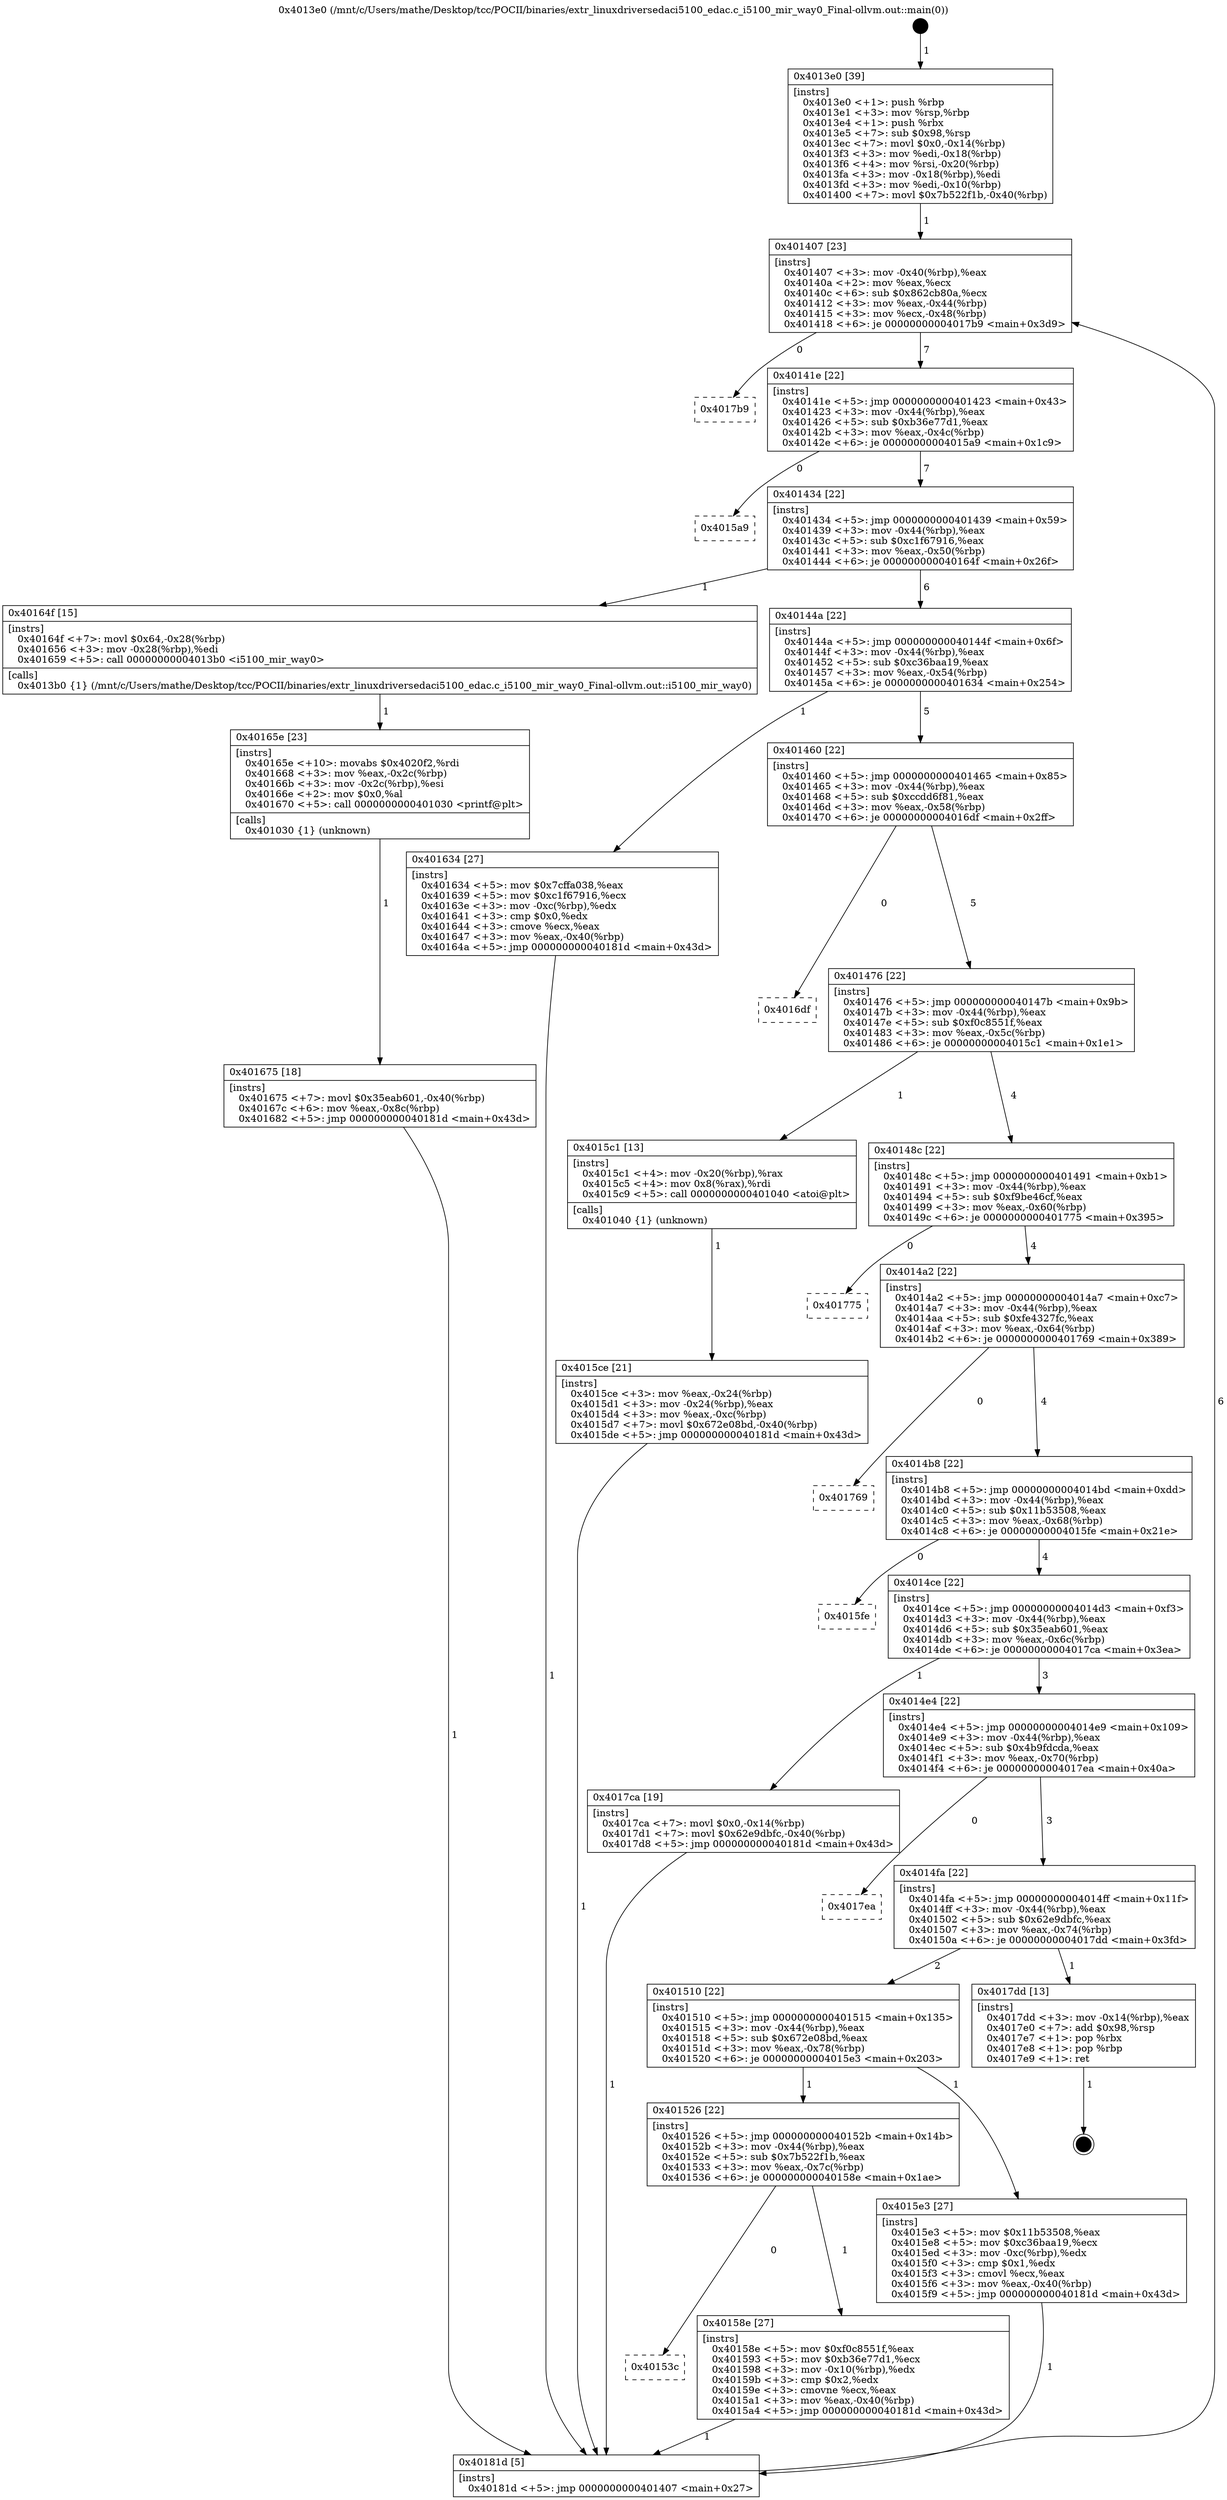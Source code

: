 digraph "0x4013e0" {
  label = "0x4013e0 (/mnt/c/Users/mathe/Desktop/tcc/POCII/binaries/extr_linuxdriversedaci5100_edac.c_i5100_mir_way0_Final-ollvm.out::main(0))"
  labelloc = "t"
  node[shape=record]

  Entry [label="",width=0.3,height=0.3,shape=circle,fillcolor=black,style=filled]
  "0x401407" [label="{
     0x401407 [23]\l
     | [instrs]\l
     &nbsp;&nbsp;0x401407 \<+3\>: mov -0x40(%rbp),%eax\l
     &nbsp;&nbsp;0x40140a \<+2\>: mov %eax,%ecx\l
     &nbsp;&nbsp;0x40140c \<+6\>: sub $0x862cb80a,%ecx\l
     &nbsp;&nbsp;0x401412 \<+3\>: mov %eax,-0x44(%rbp)\l
     &nbsp;&nbsp;0x401415 \<+3\>: mov %ecx,-0x48(%rbp)\l
     &nbsp;&nbsp;0x401418 \<+6\>: je 00000000004017b9 \<main+0x3d9\>\l
  }"]
  "0x4017b9" [label="{
     0x4017b9\l
  }", style=dashed]
  "0x40141e" [label="{
     0x40141e [22]\l
     | [instrs]\l
     &nbsp;&nbsp;0x40141e \<+5\>: jmp 0000000000401423 \<main+0x43\>\l
     &nbsp;&nbsp;0x401423 \<+3\>: mov -0x44(%rbp),%eax\l
     &nbsp;&nbsp;0x401426 \<+5\>: sub $0xb36e77d1,%eax\l
     &nbsp;&nbsp;0x40142b \<+3\>: mov %eax,-0x4c(%rbp)\l
     &nbsp;&nbsp;0x40142e \<+6\>: je 00000000004015a9 \<main+0x1c9\>\l
  }"]
  Exit [label="",width=0.3,height=0.3,shape=circle,fillcolor=black,style=filled,peripheries=2]
  "0x4015a9" [label="{
     0x4015a9\l
  }", style=dashed]
  "0x401434" [label="{
     0x401434 [22]\l
     | [instrs]\l
     &nbsp;&nbsp;0x401434 \<+5\>: jmp 0000000000401439 \<main+0x59\>\l
     &nbsp;&nbsp;0x401439 \<+3\>: mov -0x44(%rbp),%eax\l
     &nbsp;&nbsp;0x40143c \<+5\>: sub $0xc1f67916,%eax\l
     &nbsp;&nbsp;0x401441 \<+3\>: mov %eax,-0x50(%rbp)\l
     &nbsp;&nbsp;0x401444 \<+6\>: je 000000000040164f \<main+0x26f\>\l
  }"]
  "0x401675" [label="{
     0x401675 [18]\l
     | [instrs]\l
     &nbsp;&nbsp;0x401675 \<+7\>: movl $0x35eab601,-0x40(%rbp)\l
     &nbsp;&nbsp;0x40167c \<+6\>: mov %eax,-0x8c(%rbp)\l
     &nbsp;&nbsp;0x401682 \<+5\>: jmp 000000000040181d \<main+0x43d\>\l
  }"]
  "0x40164f" [label="{
     0x40164f [15]\l
     | [instrs]\l
     &nbsp;&nbsp;0x40164f \<+7\>: movl $0x64,-0x28(%rbp)\l
     &nbsp;&nbsp;0x401656 \<+3\>: mov -0x28(%rbp),%edi\l
     &nbsp;&nbsp;0x401659 \<+5\>: call 00000000004013b0 \<i5100_mir_way0\>\l
     | [calls]\l
     &nbsp;&nbsp;0x4013b0 \{1\} (/mnt/c/Users/mathe/Desktop/tcc/POCII/binaries/extr_linuxdriversedaci5100_edac.c_i5100_mir_way0_Final-ollvm.out::i5100_mir_way0)\l
  }"]
  "0x40144a" [label="{
     0x40144a [22]\l
     | [instrs]\l
     &nbsp;&nbsp;0x40144a \<+5\>: jmp 000000000040144f \<main+0x6f\>\l
     &nbsp;&nbsp;0x40144f \<+3\>: mov -0x44(%rbp),%eax\l
     &nbsp;&nbsp;0x401452 \<+5\>: sub $0xc36baa19,%eax\l
     &nbsp;&nbsp;0x401457 \<+3\>: mov %eax,-0x54(%rbp)\l
     &nbsp;&nbsp;0x40145a \<+6\>: je 0000000000401634 \<main+0x254\>\l
  }"]
  "0x40165e" [label="{
     0x40165e [23]\l
     | [instrs]\l
     &nbsp;&nbsp;0x40165e \<+10\>: movabs $0x4020f2,%rdi\l
     &nbsp;&nbsp;0x401668 \<+3\>: mov %eax,-0x2c(%rbp)\l
     &nbsp;&nbsp;0x40166b \<+3\>: mov -0x2c(%rbp),%esi\l
     &nbsp;&nbsp;0x40166e \<+2\>: mov $0x0,%al\l
     &nbsp;&nbsp;0x401670 \<+5\>: call 0000000000401030 \<printf@plt\>\l
     | [calls]\l
     &nbsp;&nbsp;0x401030 \{1\} (unknown)\l
  }"]
  "0x401634" [label="{
     0x401634 [27]\l
     | [instrs]\l
     &nbsp;&nbsp;0x401634 \<+5\>: mov $0x7cffa038,%eax\l
     &nbsp;&nbsp;0x401639 \<+5\>: mov $0xc1f67916,%ecx\l
     &nbsp;&nbsp;0x40163e \<+3\>: mov -0xc(%rbp),%edx\l
     &nbsp;&nbsp;0x401641 \<+3\>: cmp $0x0,%edx\l
     &nbsp;&nbsp;0x401644 \<+3\>: cmove %ecx,%eax\l
     &nbsp;&nbsp;0x401647 \<+3\>: mov %eax,-0x40(%rbp)\l
     &nbsp;&nbsp;0x40164a \<+5\>: jmp 000000000040181d \<main+0x43d\>\l
  }"]
  "0x401460" [label="{
     0x401460 [22]\l
     | [instrs]\l
     &nbsp;&nbsp;0x401460 \<+5\>: jmp 0000000000401465 \<main+0x85\>\l
     &nbsp;&nbsp;0x401465 \<+3\>: mov -0x44(%rbp),%eax\l
     &nbsp;&nbsp;0x401468 \<+5\>: sub $0xccdd6f81,%eax\l
     &nbsp;&nbsp;0x40146d \<+3\>: mov %eax,-0x58(%rbp)\l
     &nbsp;&nbsp;0x401470 \<+6\>: je 00000000004016df \<main+0x2ff\>\l
  }"]
  "0x4015ce" [label="{
     0x4015ce [21]\l
     | [instrs]\l
     &nbsp;&nbsp;0x4015ce \<+3\>: mov %eax,-0x24(%rbp)\l
     &nbsp;&nbsp;0x4015d1 \<+3\>: mov -0x24(%rbp),%eax\l
     &nbsp;&nbsp;0x4015d4 \<+3\>: mov %eax,-0xc(%rbp)\l
     &nbsp;&nbsp;0x4015d7 \<+7\>: movl $0x672e08bd,-0x40(%rbp)\l
     &nbsp;&nbsp;0x4015de \<+5\>: jmp 000000000040181d \<main+0x43d\>\l
  }"]
  "0x4016df" [label="{
     0x4016df\l
  }", style=dashed]
  "0x401476" [label="{
     0x401476 [22]\l
     | [instrs]\l
     &nbsp;&nbsp;0x401476 \<+5\>: jmp 000000000040147b \<main+0x9b\>\l
     &nbsp;&nbsp;0x40147b \<+3\>: mov -0x44(%rbp),%eax\l
     &nbsp;&nbsp;0x40147e \<+5\>: sub $0xf0c8551f,%eax\l
     &nbsp;&nbsp;0x401483 \<+3\>: mov %eax,-0x5c(%rbp)\l
     &nbsp;&nbsp;0x401486 \<+6\>: je 00000000004015c1 \<main+0x1e1\>\l
  }"]
  "0x4013e0" [label="{
     0x4013e0 [39]\l
     | [instrs]\l
     &nbsp;&nbsp;0x4013e0 \<+1\>: push %rbp\l
     &nbsp;&nbsp;0x4013e1 \<+3\>: mov %rsp,%rbp\l
     &nbsp;&nbsp;0x4013e4 \<+1\>: push %rbx\l
     &nbsp;&nbsp;0x4013e5 \<+7\>: sub $0x98,%rsp\l
     &nbsp;&nbsp;0x4013ec \<+7\>: movl $0x0,-0x14(%rbp)\l
     &nbsp;&nbsp;0x4013f3 \<+3\>: mov %edi,-0x18(%rbp)\l
     &nbsp;&nbsp;0x4013f6 \<+4\>: mov %rsi,-0x20(%rbp)\l
     &nbsp;&nbsp;0x4013fa \<+3\>: mov -0x18(%rbp),%edi\l
     &nbsp;&nbsp;0x4013fd \<+3\>: mov %edi,-0x10(%rbp)\l
     &nbsp;&nbsp;0x401400 \<+7\>: movl $0x7b522f1b,-0x40(%rbp)\l
  }"]
  "0x4015c1" [label="{
     0x4015c1 [13]\l
     | [instrs]\l
     &nbsp;&nbsp;0x4015c1 \<+4\>: mov -0x20(%rbp),%rax\l
     &nbsp;&nbsp;0x4015c5 \<+4\>: mov 0x8(%rax),%rdi\l
     &nbsp;&nbsp;0x4015c9 \<+5\>: call 0000000000401040 \<atoi@plt\>\l
     | [calls]\l
     &nbsp;&nbsp;0x401040 \{1\} (unknown)\l
  }"]
  "0x40148c" [label="{
     0x40148c [22]\l
     | [instrs]\l
     &nbsp;&nbsp;0x40148c \<+5\>: jmp 0000000000401491 \<main+0xb1\>\l
     &nbsp;&nbsp;0x401491 \<+3\>: mov -0x44(%rbp),%eax\l
     &nbsp;&nbsp;0x401494 \<+5\>: sub $0xf9be46cf,%eax\l
     &nbsp;&nbsp;0x401499 \<+3\>: mov %eax,-0x60(%rbp)\l
     &nbsp;&nbsp;0x40149c \<+6\>: je 0000000000401775 \<main+0x395\>\l
  }"]
  "0x40181d" [label="{
     0x40181d [5]\l
     | [instrs]\l
     &nbsp;&nbsp;0x40181d \<+5\>: jmp 0000000000401407 \<main+0x27\>\l
  }"]
  "0x401775" [label="{
     0x401775\l
  }", style=dashed]
  "0x4014a2" [label="{
     0x4014a2 [22]\l
     | [instrs]\l
     &nbsp;&nbsp;0x4014a2 \<+5\>: jmp 00000000004014a7 \<main+0xc7\>\l
     &nbsp;&nbsp;0x4014a7 \<+3\>: mov -0x44(%rbp),%eax\l
     &nbsp;&nbsp;0x4014aa \<+5\>: sub $0xfe4327fc,%eax\l
     &nbsp;&nbsp;0x4014af \<+3\>: mov %eax,-0x64(%rbp)\l
     &nbsp;&nbsp;0x4014b2 \<+6\>: je 0000000000401769 \<main+0x389\>\l
  }"]
  "0x40153c" [label="{
     0x40153c\l
  }", style=dashed]
  "0x401769" [label="{
     0x401769\l
  }", style=dashed]
  "0x4014b8" [label="{
     0x4014b8 [22]\l
     | [instrs]\l
     &nbsp;&nbsp;0x4014b8 \<+5\>: jmp 00000000004014bd \<main+0xdd\>\l
     &nbsp;&nbsp;0x4014bd \<+3\>: mov -0x44(%rbp),%eax\l
     &nbsp;&nbsp;0x4014c0 \<+5\>: sub $0x11b53508,%eax\l
     &nbsp;&nbsp;0x4014c5 \<+3\>: mov %eax,-0x68(%rbp)\l
     &nbsp;&nbsp;0x4014c8 \<+6\>: je 00000000004015fe \<main+0x21e\>\l
  }"]
  "0x40158e" [label="{
     0x40158e [27]\l
     | [instrs]\l
     &nbsp;&nbsp;0x40158e \<+5\>: mov $0xf0c8551f,%eax\l
     &nbsp;&nbsp;0x401593 \<+5\>: mov $0xb36e77d1,%ecx\l
     &nbsp;&nbsp;0x401598 \<+3\>: mov -0x10(%rbp),%edx\l
     &nbsp;&nbsp;0x40159b \<+3\>: cmp $0x2,%edx\l
     &nbsp;&nbsp;0x40159e \<+3\>: cmovne %ecx,%eax\l
     &nbsp;&nbsp;0x4015a1 \<+3\>: mov %eax,-0x40(%rbp)\l
     &nbsp;&nbsp;0x4015a4 \<+5\>: jmp 000000000040181d \<main+0x43d\>\l
  }"]
  "0x4015fe" [label="{
     0x4015fe\l
  }", style=dashed]
  "0x4014ce" [label="{
     0x4014ce [22]\l
     | [instrs]\l
     &nbsp;&nbsp;0x4014ce \<+5\>: jmp 00000000004014d3 \<main+0xf3\>\l
     &nbsp;&nbsp;0x4014d3 \<+3\>: mov -0x44(%rbp),%eax\l
     &nbsp;&nbsp;0x4014d6 \<+5\>: sub $0x35eab601,%eax\l
     &nbsp;&nbsp;0x4014db \<+3\>: mov %eax,-0x6c(%rbp)\l
     &nbsp;&nbsp;0x4014de \<+6\>: je 00000000004017ca \<main+0x3ea\>\l
  }"]
  "0x401526" [label="{
     0x401526 [22]\l
     | [instrs]\l
     &nbsp;&nbsp;0x401526 \<+5\>: jmp 000000000040152b \<main+0x14b\>\l
     &nbsp;&nbsp;0x40152b \<+3\>: mov -0x44(%rbp),%eax\l
     &nbsp;&nbsp;0x40152e \<+5\>: sub $0x7b522f1b,%eax\l
     &nbsp;&nbsp;0x401533 \<+3\>: mov %eax,-0x7c(%rbp)\l
     &nbsp;&nbsp;0x401536 \<+6\>: je 000000000040158e \<main+0x1ae\>\l
  }"]
  "0x4017ca" [label="{
     0x4017ca [19]\l
     | [instrs]\l
     &nbsp;&nbsp;0x4017ca \<+7\>: movl $0x0,-0x14(%rbp)\l
     &nbsp;&nbsp;0x4017d1 \<+7\>: movl $0x62e9dbfc,-0x40(%rbp)\l
     &nbsp;&nbsp;0x4017d8 \<+5\>: jmp 000000000040181d \<main+0x43d\>\l
  }"]
  "0x4014e4" [label="{
     0x4014e4 [22]\l
     | [instrs]\l
     &nbsp;&nbsp;0x4014e4 \<+5\>: jmp 00000000004014e9 \<main+0x109\>\l
     &nbsp;&nbsp;0x4014e9 \<+3\>: mov -0x44(%rbp),%eax\l
     &nbsp;&nbsp;0x4014ec \<+5\>: sub $0x4b9fdcda,%eax\l
     &nbsp;&nbsp;0x4014f1 \<+3\>: mov %eax,-0x70(%rbp)\l
     &nbsp;&nbsp;0x4014f4 \<+6\>: je 00000000004017ea \<main+0x40a\>\l
  }"]
  "0x4015e3" [label="{
     0x4015e3 [27]\l
     | [instrs]\l
     &nbsp;&nbsp;0x4015e3 \<+5\>: mov $0x11b53508,%eax\l
     &nbsp;&nbsp;0x4015e8 \<+5\>: mov $0xc36baa19,%ecx\l
     &nbsp;&nbsp;0x4015ed \<+3\>: mov -0xc(%rbp),%edx\l
     &nbsp;&nbsp;0x4015f0 \<+3\>: cmp $0x1,%edx\l
     &nbsp;&nbsp;0x4015f3 \<+3\>: cmovl %ecx,%eax\l
     &nbsp;&nbsp;0x4015f6 \<+3\>: mov %eax,-0x40(%rbp)\l
     &nbsp;&nbsp;0x4015f9 \<+5\>: jmp 000000000040181d \<main+0x43d\>\l
  }"]
  "0x4017ea" [label="{
     0x4017ea\l
  }", style=dashed]
  "0x4014fa" [label="{
     0x4014fa [22]\l
     | [instrs]\l
     &nbsp;&nbsp;0x4014fa \<+5\>: jmp 00000000004014ff \<main+0x11f\>\l
     &nbsp;&nbsp;0x4014ff \<+3\>: mov -0x44(%rbp),%eax\l
     &nbsp;&nbsp;0x401502 \<+5\>: sub $0x62e9dbfc,%eax\l
     &nbsp;&nbsp;0x401507 \<+3\>: mov %eax,-0x74(%rbp)\l
     &nbsp;&nbsp;0x40150a \<+6\>: je 00000000004017dd \<main+0x3fd\>\l
  }"]
  "0x401510" [label="{
     0x401510 [22]\l
     | [instrs]\l
     &nbsp;&nbsp;0x401510 \<+5\>: jmp 0000000000401515 \<main+0x135\>\l
     &nbsp;&nbsp;0x401515 \<+3\>: mov -0x44(%rbp),%eax\l
     &nbsp;&nbsp;0x401518 \<+5\>: sub $0x672e08bd,%eax\l
     &nbsp;&nbsp;0x40151d \<+3\>: mov %eax,-0x78(%rbp)\l
     &nbsp;&nbsp;0x401520 \<+6\>: je 00000000004015e3 \<main+0x203\>\l
  }"]
  "0x4017dd" [label="{
     0x4017dd [13]\l
     | [instrs]\l
     &nbsp;&nbsp;0x4017dd \<+3\>: mov -0x14(%rbp),%eax\l
     &nbsp;&nbsp;0x4017e0 \<+7\>: add $0x98,%rsp\l
     &nbsp;&nbsp;0x4017e7 \<+1\>: pop %rbx\l
     &nbsp;&nbsp;0x4017e8 \<+1\>: pop %rbp\l
     &nbsp;&nbsp;0x4017e9 \<+1\>: ret\l
  }"]
  Entry -> "0x4013e0" [label=" 1"]
  "0x401407" -> "0x4017b9" [label=" 0"]
  "0x401407" -> "0x40141e" [label=" 7"]
  "0x4017dd" -> Exit [label=" 1"]
  "0x40141e" -> "0x4015a9" [label=" 0"]
  "0x40141e" -> "0x401434" [label=" 7"]
  "0x4017ca" -> "0x40181d" [label=" 1"]
  "0x401434" -> "0x40164f" [label=" 1"]
  "0x401434" -> "0x40144a" [label=" 6"]
  "0x401675" -> "0x40181d" [label=" 1"]
  "0x40144a" -> "0x401634" [label=" 1"]
  "0x40144a" -> "0x401460" [label=" 5"]
  "0x40165e" -> "0x401675" [label=" 1"]
  "0x401460" -> "0x4016df" [label=" 0"]
  "0x401460" -> "0x401476" [label=" 5"]
  "0x40164f" -> "0x40165e" [label=" 1"]
  "0x401476" -> "0x4015c1" [label=" 1"]
  "0x401476" -> "0x40148c" [label=" 4"]
  "0x401634" -> "0x40181d" [label=" 1"]
  "0x40148c" -> "0x401775" [label=" 0"]
  "0x40148c" -> "0x4014a2" [label=" 4"]
  "0x4015e3" -> "0x40181d" [label=" 1"]
  "0x4014a2" -> "0x401769" [label=" 0"]
  "0x4014a2" -> "0x4014b8" [label=" 4"]
  "0x4015ce" -> "0x40181d" [label=" 1"]
  "0x4014b8" -> "0x4015fe" [label=" 0"]
  "0x4014b8" -> "0x4014ce" [label=" 4"]
  "0x4015c1" -> "0x4015ce" [label=" 1"]
  "0x4014ce" -> "0x4017ca" [label=" 1"]
  "0x4014ce" -> "0x4014e4" [label=" 3"]
  "0x4013e0" -> "0x401407" [label=" 1"]
  "0x4014e4" -> "0x4017ea" [label=" 0"]
  "0x4014e4" -> "0x4014fa" [label=" 3"]
  "0x40158e" -> "0x40181d" [label=" 1"]
  "0x4014fa" -> "0x4017dd" [label=" 1"]
  "0x4014fa" -> "0x401510" [label=" 2"]
  "0x401526" -> "0x40153c" [label=" 0"]
  "0x401510" -> "0x4015e3" [label=" 1"]
  "0x401510" -> "0x401526" [label=" 1"]
  "0x40181d" -> "0x401407" [label=" 6"]
  "0x401526" -> "0x40158e" [label=" 1"]
}
